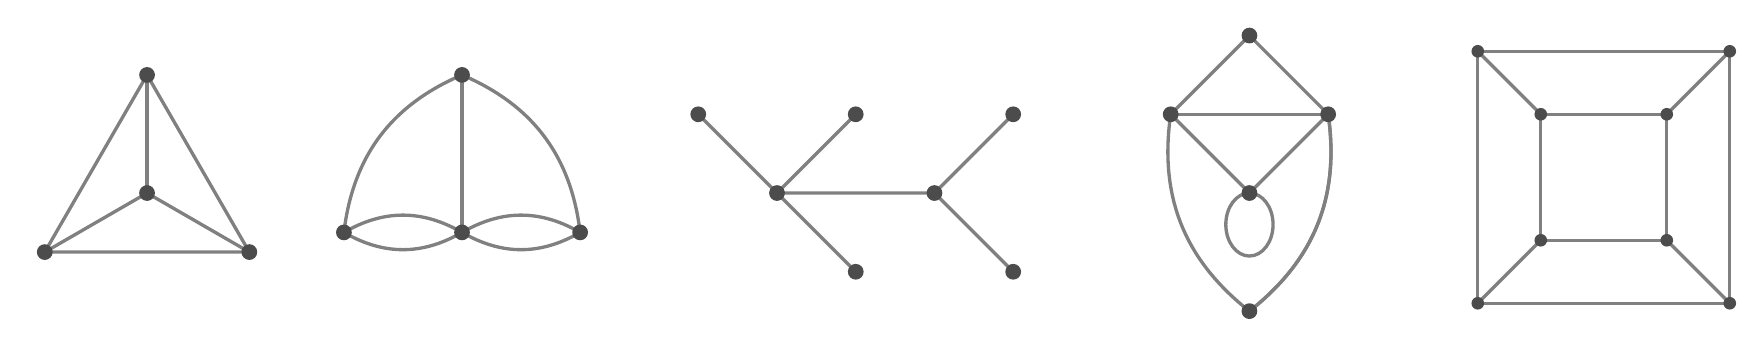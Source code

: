 ﻿\usetikzlibrary{patterns}
\begin{tikzpicture}

\tikzstyle{edge} = [draw,very thick,black!50]
\tikzstyle{vertex} = [draw] 


\begin{scope}[yshift= 0cm, xshift=0cm]
\coordinate (A) at (0,0);
\coordinate (B) at (0,1.5);
\coordinate (C) at (-30:1.5);
\coordinate (D) at (-150:1.5);

\draw[edge] (A) -- (B);
\draw[edge] (A) -- (C);
\draw[edge] (A) -- (D);
\draw[edge] (B) -- (C) -- (D) -- cycle;

\fill[black!70] (A) circle (0.1);
\fill[black!70] (B) circle (0.1);
\fill[black!70] (C) circle (0.1);
\fill[black!70] (D) circle (0.1);


\end{scope}


\begin{scope}[yshift= -0.5cm, xshift=4cm]
\coordinate (A) at (-1.5,0);
\coordinate (B) at (0,0);
\coordinate (C) at (1.5,0);
\coordinate (D) at (0,2);

\draw[edge] (A) to[bend left] (B);
\draw[edge] (A) to[bend right] (B);
\draw[edge] (C) to[bend left] (B);
\draw[edge] (C) to[bend right] (B);
\draw[edge] (A) to[bend left] (D);
\draw[edge] (B) to (D);
\draw[edge] (C) to[bend right] (D);

\fill[black!70] (A) circle (0.1);
\fill [black!70](B) circle (0.1);
\fill [black!70](C) circle (0.1);
\fill[black!70] (D) circle (0.1);

\end{scope}



\begin{scope}[xshift=8cm]
\coordinate (A) at (0,0);
\coordinate (B) at (2,0);
\coordinate (C) at (1,1);
\coordinate (D) at (-1,1);
\coordinate (E) at (1,-1);
\coordinate (F) at (3,1);
\coordinate (G) at (3,-1);

\draw[edge] (C) -- (A) -- (E);
\draw[edge] (D) -- (A) -- (B) -- (F);
\draw[edge] (B) -- (G);

\fill [black!70](A) circle (0.1);
\fill [black!70](B) circle (0.1);
\fill[black!70] (C) circle (0.1);
\fill[black!70] (D) circle (0.1);
\fill [black!70](E) circle (0.1);
\fill[black!70] (F) circle (0.1);
\fill[black!70] (G) circle (0.1);

\end{scope}



\begin{scope}[xshift=14cm,yshift= 1cm,]
\coordinate (A) at (-1,0);
\coordinate (B) at (1,0);
\coordinate (C) at (0,1);
\coordinate (D) at (0,-1);
\coordinate (E) at (0,-2.5);

\draw[edge] (A) -- (B);
\draw[edge] (A) -- (C) -- (B) -- (D) -- cycle;
\draw[edge] (A) to[bend right] (E);
\draw[edge] (B) to[bend left] (E);
\draw[edge] (B) to[bend left] (E);
\draw[edge] ($(D)+(0,-0.4)$) ellipse (0.3 and 0.4);

\fill [black!70](A) circle (0.1);
\fill[black!70] (B) circle (0.1);
\fill[black!70] (C) circle (0.1);
\fill [black!70](D) circle (0.1);
\fill [black!70](E) circle (0.1);

\end{scope}

\begin{scope}[yshift= 0.2cm, xshift=18.5cm, scale = 0.8, ]
\coordinate (A) at (-1,-1);
\coordinate (B) at (1,-1);
\coordinate (C) at (1,1);
\coordinate (D) at (-1,1);
\coordinate (AA) at (-2,-2);
\coordinate (BB) at (2,-2);
\coordinate (CC) at (2,2);
\coordinate (DD) at (-2,2);

\draw[edge] (A)--(B) -- (C) -- (D) -- cycle;
\draw[edge] (AA)--(BB) -- (CC) -- (DD) -- cycle;
\draw[edge] (A) -- (AA);
\draw[edge] (B) -- (BB);
\draw[edge] (C) -- (CC);
\draw[edge] (D) -- (DD);

\fill [black!70](A) circle (0.1);
\fill[black!70] (B) circle (0.1);
\fill [black!70](C) circle (0.1);
\fill [black!70](D) circle (0.1);
\fill[black!70] (AA) circle (0.1);
\fill [black!70](BB) circle (0.1);
\fill [black!70](CC) circle (0.1);
\fill [black!70](DD) circle (0.1);

\end{scope}

\end{tikzpicture}